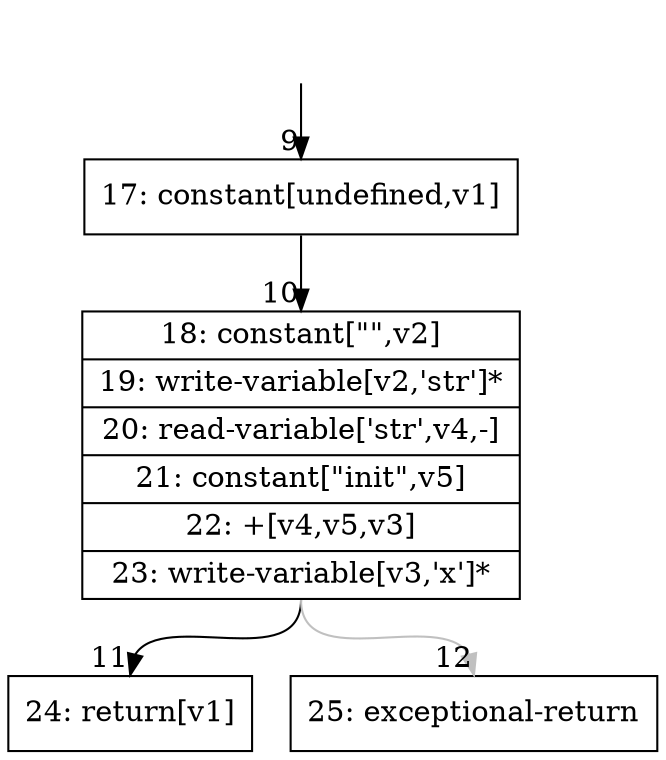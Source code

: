digraph {
rankdir="TD"
BB_entry2[shape=none,label=""];
BB_entry2 -> BB9 [tailport=s, headport=n, headlabel="    9"]
BB9 [shape=record label="{17: constant[undefined,v1]}" ] 
BB9 -> BB10 [tailport=s, headport=n, headlabel="      10"]
BB10 [shape=record label="{18: constant[\"\",v2]|19: write-variable[v2,'str']*|20: read-variable['str',v4,-]|21: constant[\"init\",v5]|22: +[v4,v5,v3]|23: write-variable[v3,'x']*}" ] 
BB10 -> BB11 [tailport=s, headport=n, headlabel="      11"]
BB10 -> BB12 [tailport=s, headport=n, color=gray, headlabel="      12"]
BB11 [shape=record label="{24: return[v1]}" ] 
BB12 [shape=record label="{25: exceptional-return}" ] 
//#$~ 14
}
